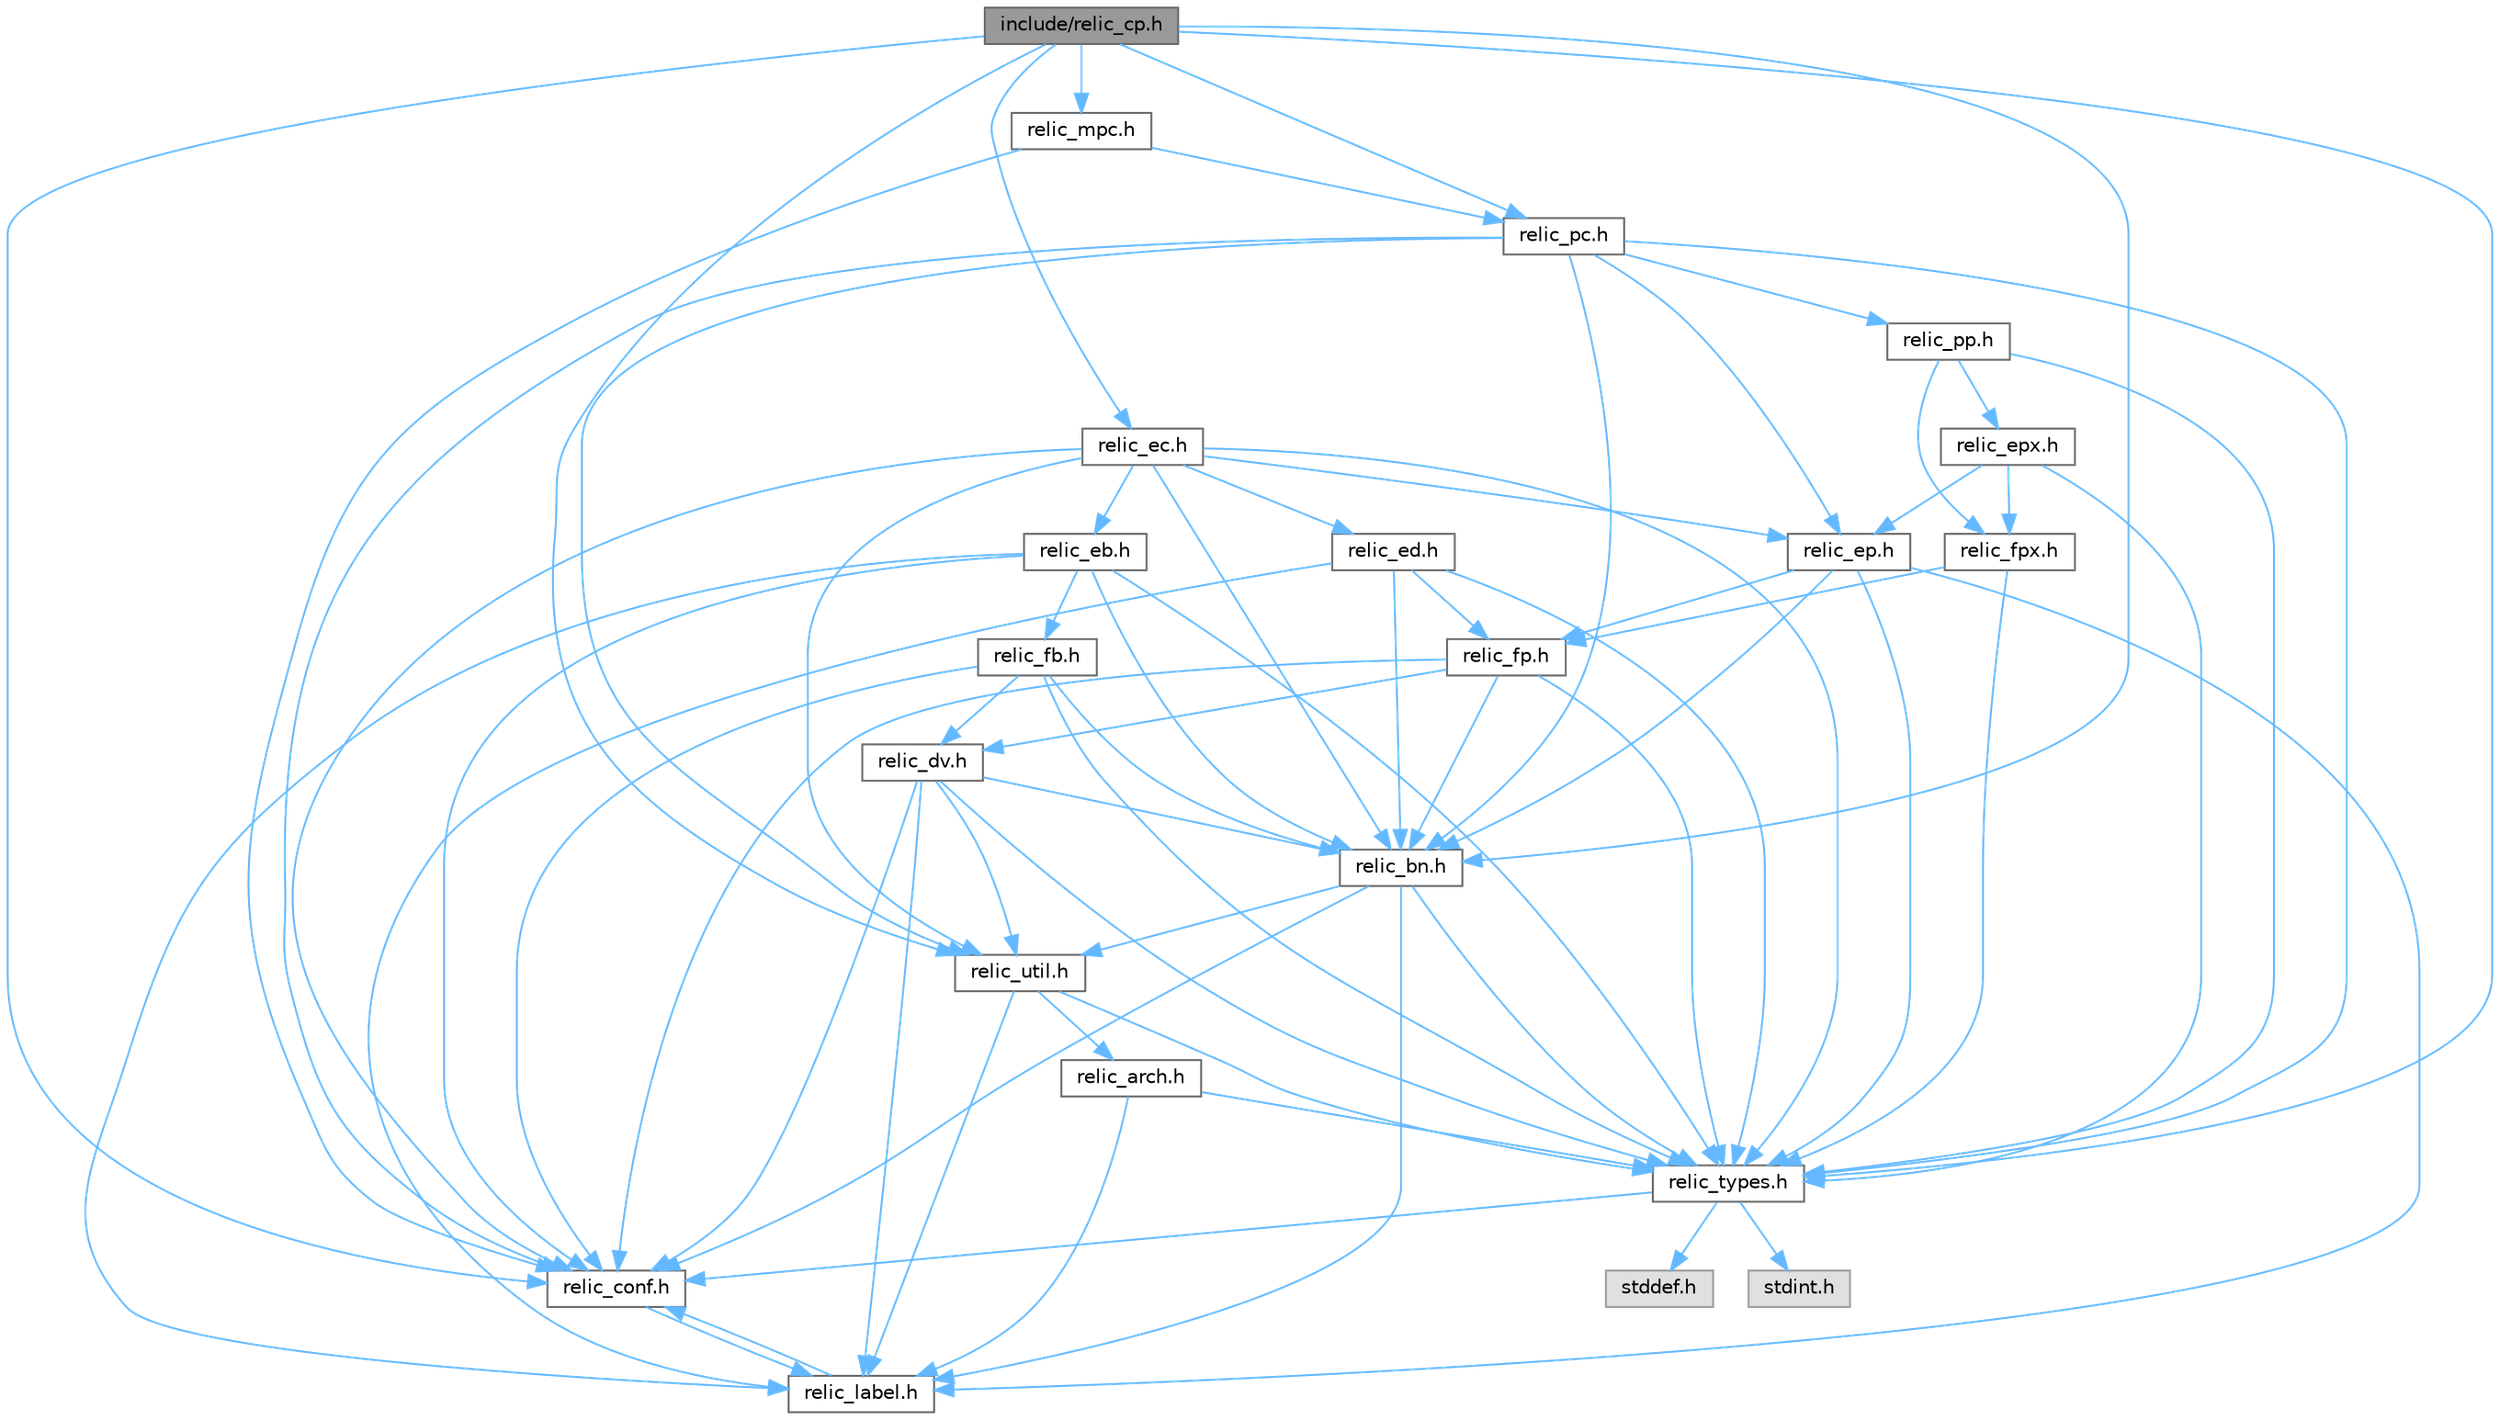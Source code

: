 digraph "include/relic_cp.h"
{
 // LATEX_PDF_SIZE
  bgcolor="transparent";
  edge [fontname=Helvetica,fontsize=10,labelfontname=Helvetica,labelfontsize=10];
  node [fontname=Helvetica,fontsize=10,shape=box,height=0.2,width=0.4];
  Node1 [id="Node000001",label="include/relic_cp.h",height=0.2,width=0.4,color="gray40", fillcolor="grey60", style="filled", fontcolor="black",tooltip=" "];
  Node1 -> Node2 [id="edge1_Node000001_Node000002",color="steelblue1",style="solid",tooltip=" "];
  Node2 [id="Node000002",label="relic_conf.h",height=0.2,width=0.4,color="grey40", fillcolor="white", style="filled",URL="$d1/da4/relic__conf_8h.html",tooltip=" "];
  Node2 -> Node3 [id="edge2_Node000002_Node000003",color="steelblue1",style="solid",tooltip=" "];
  Node3 [id="Node000003",label="relic_label.h",height=0.2,width=0.4,color="grey40", fillcolor="white", style="filled",URL="$df/d60/relic__label_8h.html",tooltip=" "];
  Node3 -> Node2 [id="edge3_Node000003_Node000002",color="steelblue1",style="solid",tooltip=" "];
  Node1 -> Node4 [id="edge4_Node000001_Node000004",color="steelblue1",style="solid",tooltip=" "];
  Node4 [id="Node000004",label="relic_types.h",height=0.2,width=0.4,color="grey40", fillcolor="white", style="filled",URL="$d4/dd7/relic__types_8h.html",tooltip=" "];
  Node4 -> Node5 [id="edge5_Node000004_Node000005",color="steelblue1",style="solid",tooltip=" "];
  Node5 [id="Node000005",label="stddef.h",height=0.2,width=0.4,color="grey60", fillcolor="#E0E0E0", style="filled",tooltip=" "];
  Node4 -> Node6 [id="edge6_Node000004_Node000006",color="steelblue1",style="solid",tooltip=" "];
  Node6 [id="Node000006",label="stdint.h",height=0.2,width=0.4,color="grey60", fillcolor="#E0E0E0", style="filled",tooltip=" "];
  Node4 -> Node2 [id="edge7_Node000004_Node000002",color="steelblue1",style="solid",tooltip=" "];
  Node1 -> Node7 [id="edge8_Node000001_Node000007",color="steelblue1",style="solid",tooltip=" "];
  Node7 [id="Node000007",label="relic_util.h",height=0.2,width=0.4,color="grey40", fillcolor="white", style="filled",URL="$d1/d8d/relic__util_8h.html",tooltip=" "];
  Node7 -> Node8 [id="edge9_Node000007_Node000008",color="steelblue1",style="solid",tooltip=" "];
  Node8 [id="Node000008",label="relic_arch.h",height=0.2,width=0.4,color="grey40", fillcolor="white", style="filled",URL="$d7/d48/relic__arch_8h.html",tooltip=" "];
  Node8 -> Node4 [id="edge10_Node000008_Node000004",color="steelblue1",style="solid",tooltip=" "];
  Node8 -> Node3 [id="edge11_Node000008_Node000003",color="steelblue1",style="solid",tooltip=" "];
  Node7 -> Node4 [id="edge12_Node000007_Node000004",color="steelblue1",style="solid",tooltip=" "];
  Node7 -> Node3 [id="edge13_Node000007_Node000003",color="steelblue1",style="solid",tooltip=" "];
  Node1 -> Node9 [id="edge14_Node000001_Node000009",color="steelblue1",style="solid",tooltip=" "];
  Node9 [id="Node000009",label="relic_bn.h",height=0.2,width=0.4,color="grey40", fillcolor="white", style="filled",URL="$d2/df6/relic__bn_8h.html",tooltip=" "];
  Node9 -> Node2 [id="edge15_Node000009_Node000002",color="steelblue1",style="solid",tooltip=" "];
  Node9 -> Node7 [id="edge16_Node000009_Node000007",color="steelblue1",style="solid",tooltip=" "];
  Node9 -> Node4 [id="edge17_Node000009_Node000004",color="steelblue1",style="solid",tooltip=" "];
  Node9 -> Node3 [id="edge18_Node000009_Node000003",color="steelblue1",style="solid",tooltip=" "];
  Node1 -> Node10 [id="edge19_Node000001_Node000010",color="steelblue1",style="solid",tooltip=" "];
  Node10 [id="Node000010",label="relic_ec.h",height=0.2,width=0.4,color="grey40", fillcolor="white", style="filled",URL="$de/d2e/relic__ec_8h.html",tooltip=" "];
  Node10 -> Node11 [id="edge20_Node000010_Node000011",color="steelblue1",style="solid",tooltip=" "];
  Node11 [id="Node000011",label="relic_ep.h",height=0.2,width=0.4,color="grey40", fillcolor="white", style="filled",URL="$d3/df7/relic__ep_8h.html",tooltip=" "];
  Node11 -> Node12 [id="edge21_Node000011_Node000012",color="steelblue1",style="solid",tooltip=" "];
  Node12 [id="Node000012",label="relic_fp.h",height=0.2,width=0.4,color="grey40", fillcolor="white", style="filled",URL="$d5/dfa/relic__fp_8h.html",tooltip=" "];
  Node12 -> Node13 [id="edge22_Node000012_Node000013",color="steelblue1",style="solid",tooltip=" "];
  Node13 [id="Node000013",label="relic_dv.h",height=0.2,width=0.4,color="grey40", fillcolor="white", style="filled",URL="$d3/d30/relic__dv_8h.html",tooltip=" "];
  Node13 -> Node9 [id="edge23_Node000013_Node000009",color="steelblue1",style="solid",tooltip=" "];
  Node13 -> Node2 [id="edge24_Node000013_Node000002",color="steelblue1",style="solid",tooltip=" "];
  Node13 -> Node4 [id="edge25_Node000013_Node000004",color="steelblue1",style="solid",tooltip=" "];
  Node13 -> Node7 [id="edge26_Node000013_Node000007",color="steelblue1",style="solid",tooltip=" "];
  Node13 -> Node3 [id="edge27_Node000013_Node000003",color="steelblue1",style="solid",tooltip=" "];
  Node12 -> Node9 [id="edge28_Node000012_Node000009",color="steelblue1",style="solid",tooltip=" "];
  Node12 -> Node2 [id="edge29_Node000012_Node000002",color="steelblue1",style="solid",tooltip=" "];
  Node12 -> Node4 [id="edge30_Node000012_Node000004",color="steelblue1",style="solid",tooltip=" "];
  Node11 -> Node9 [id="edge31_Node000011_Node000009",color="steelblue1",style="solid",tooltip=" "];
  Node11 -> Node4 [id="edge32_Node000011_Node000004",color="steelblue1",style="solid",tooltip=" "];
  Node11 -> Node3 [id="edge33_Node000011_Node000003",color="steelblue1",style="solid",tooltip=" "];
  Node10 -> Node14 [id="edge34_Node000010_Node000014",color="steelblue1",style="solid",tooltip=" "];
  Node14 [id="Node000014",label="relic_eb.h",height=0.2,width=0.4,color="grey40", fillcolor="white", style="filled",URL="$d0/d24/relic__eb_8h.html",tooltip=" "];
  Node14 -> Node15 [id="edge35_Node000014_Node000015",color="steelblue1",style="solid",tooltip=" "];
  Node15 [id="Node000015",label="relic_fb.h",height=0.2,width=0.4,color="grey40", fillcolor="white", style="filled",URL="$dc/de1/relic__fb_8h.html",tooltip=" "];
  Node15 -> Node9 [id="edge36_Node000015_Node000009",color="steelblue1",style="solid",tooltip=" "];
  Node15 -> Node13 [id="edge37_Node000015_Node000013",color="steelblue1",style="solid",tooltip=" "];
  Node15 -> Node2 [id="edge38_Node000015_Node000002",color="steelblue1",style="solid",tooltip=" "];
  Node15 -> Node4 [id="edge39_Node000015_Node000004",color="steelblue1",style="solid",tooltip=" "];
  Node14 -> Node9 [id="edge40_Node000014_Node000009",color="steelblue1",style="solid",tooltip=" "];
  Node14 -> Node2 [id="edge41_Node000014_Node000002",color="steelblue1",style="solid",tooltip=" "];
  Node14 -> Node4 [id="edge42_Node000014_Node000004",color="steelblue1",style="solid",tooltip=" "];
  Node14 -> Node3 [id="edge43_Node000014_Node000003",color="steelblue1",style="solid",tooltip=" "];
  Node10 -> Node16 [id="edge44_Node000010_Node000016",color="steelblue1",style="solid",tooltip=" "];
  Node16 [id="Node000016",label="relic_ed.h",height=0.2,width=0.4,color="grey40", fillcolor="white", style="filled",URL="$d6/d6d/relic__ed_8h.html",tooltip=" "];
  Node16 -> Node12 [id="edge45_Node000016_Node000012",color="steelblue1",style="solid",tooltip=" "];
  Node16 -> Node9 [id="edge46_Node000016_Node000009",color="steelblue1",style="solid",tooltip=" "];
  Node16 -> Node4 [id="edge47_Node000016_Node000004",color="steelblue1",style="solid",tooltip=" "];
  Node16 -> Node3 [id="edge48_Node000016_Node000003",color="steelblue1",style="solid",tooltip=" "];
  Node10 -> Node9 [id="edge49_Node000010_Node000009",color="steelblue1",style="solid",tooltip=" "];
  Node10 -> Node7 [id="edge50_Node000010_Node000007",color="steelblue1",style="solid",tooltip=" "];
  Node10 -> Node2 [id="edge51_Node000010_Node000002",color="steelblue1",style="solid",tooltip=" "];
  Node10 -> Node4 [id="edge52_Node000010_Node000004",color="steelblue1",style="solid",tooltip=" "];
  Node1 -> Node17 [id="edge53_Node000001_Node000017",color="steelblue1",style="solid",tooltip=" "];
  Node17 [id="Node000017",label="relic_pc.h",height=0.2,width=0.4,color="grey40", fillcolor="white", style="filled",URL="$df/d3f/relic__pc_8h.html",tooltip=" "];
  Node17 -> Node11 [id="edge54_Node000017_Node000011",color="steelblue1",style="solid",tooltip=" "];
  Node17 -> Node18 [id="edge55_Node000017_Node000018",color="steelblue1",style="solid",tooltip=" "];
  Node18 [id="Node000018",label="relic_pp.h",height=0.2,width=0.4,color="grey40", fillcolor="white", style="filled",URL="$d1/d95/relic__pp_8h.html",tooltip=" "];
  Node18 -> Node19 [id="edge56_Node000018_Node000019",color="steelblue1",style="solid",tooltip=" "];
  Node19 [id="Node000019",label="relic_fpx.h",height=0.2,width=0.4,color="grey40", fillcolor="white", style="filled",URL="$d9/d17/relic__fpx_8h.html",tooltip=" "];
  Node19 -> Node12 [id="edge57_Node000019_Node000012",color="steelblue1",style="solid",tooltip=" "];
  Node19 -> Node4 [id="edge58_Node000019_Node000004",color="steelblue1",style="solid",tooltip=" "];
  Node18 -> Node20 [id="edge59_Node000018_Node000020",color="steelblue1",style="solid",tooltip=" "];
  Node20 [id="Node000020",label="relic_epx.h",height=0.2,width=0.4,color="grey40", fillcolor="white", style="filled",URL="$d9/d7d/relic__epx_8h.html",tooltip=" "];
  Node20 -> Node19 [id="edge60_Node000020_Node000019",color="steelblue1",style="solid",tooltip=" "];
  Node20 -> Node11 [id="edge61_Node000020_Node000011",color="steelblue1",style="solid",tooltip=" "];
  Node20 -> Node4 [id="edge62_Node000020_Node000004",color="steelblue1",style="solid",tooltip=" "];
  Node18 -> Node4 [id="edge63_Node000018_Node000004",color="steelblue1",style="solid",tooltip=" "];
  Node17 -> Node9 [id="edge64_Node000017_Node000009",color="steelblue1",style="solid",tooltip=" "];
  Node17 -> Node7 [id="edge65_Node000017_Node000007",color="steelblue1",style="solid",tooltip=" "];
  Node17 -> Node2 [id="edge66_Node000017_Node000002",color="steelblue1",style="solid",tooltip=" "];
  Node17 -> Node4 [id="edge67_Node000017_Node000004",color="steelblue1",style="solid",tooltip=" "];
  Node1 -> Node21 [id="edge68_Node000001_Node000021",color="steelblue1",style="solid",tooltip=" "];
  Node21 [id="Node000021",label="relic_mpc.h",height=0.2,width=0.4,color="grey40", fillcolor="white", style="filled",URL="$d0/d38/relic__mpc_8h.html",tooltip=" "];
  Node21 -> Node2 [id="edge69_Node000021_Node000002",color="steelblue1",style="solid",tooltip=" "];
  Node21 -> Node17 [id="edge70_Node000021_Node000017",color="steelblue1",style="solid",tooltip=" "];
}
